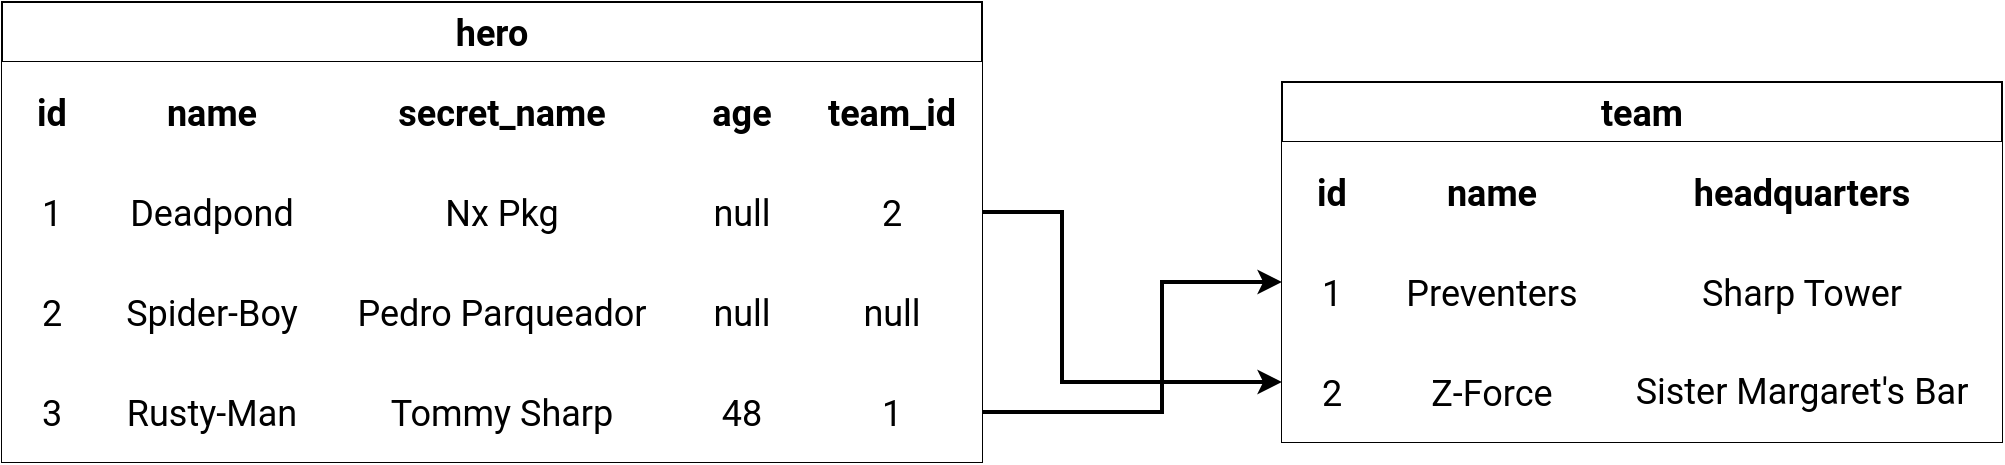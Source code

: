 <mxfile>
    <diagram id="objTApYHlBqCKos3M7rL" name="Page-1">
        <mxGraphModel dx="1239" dy="1167" grid="1" gridSize="10" guides="1" tooltips="1" connect="1" arrows="1" fold="1" page="1" pageScale="1" pageWidth="1920" pageHeight="1200" math="0" shadow="0">
            <root>
                <mxCell id="0"/>
                <mxCell id="1" parent="0"/>
                <mxCell id="13" value="&lt;font face=&quot;Roboto&quot; data-font-src=&quot;https://fonts.googleapis.com/css?family=Roboto&quot; style=&quot;font-size: 18px&quot;&gt;hero&lt;/font&gt;" style="shape=table;html=1;whiteSpace=wrap;startSize=30;container=1;collapsible=0;childLayout=tableLayout;fontStyle=1;align=center;fillColor=#FFFFFF;" parent="1" vertex="1">
                    <mxGeometry x="40" y="470" width="490" height="230" as="geometry"/>
                </mxCell>
                <mxCell id="14" value="" style="shape=partialRectangle;html=1;whiteSpace=wrap;collapsible=0;dropTarget=0;pointerEvents=0;fillColor=none;top=0;left=0;bottom=0;right=0;points=[[0,0.5],[1,0.5]];portConstraint=eastwest;" parent="13" vertex="1">
                    <mxGeometry y="30" width="490" height="50" as="geometry"/>
                </mxCell>
                <mxCell id="15" value="&lt;font style=&quot;font-size: 18px&quot; face=&quot;Roboto&quot; data-font-src=&quot;https://fonts.googleapis.com/css?family=Roboto&quot;&gt;&lt;b&gt;id&lt;/b&gt;&lt;/font&gt;" style="shape=partialRectangle;html=1;whiteSpace=wrap;connectable=0;fillColor=#FFFFFF;top=0;left=0;bottom=0;right=0;overflow=hidden;" parent="14" vertex="1">
                    <mxGeometry width="50" height="50" as="geometry"/>
                </mxCell>
                <mxCell id="16" value="&lt;font style=&quot;font-size: 18px&quot; face=&quot;Roboto&quot; data-font-src=&quot;https://fonts.googleapis.com/css?family=Roboto&quot;&gt;&lt;b&gt;name&lt;/b&gt;&lt;/font&gt;" style="shape=partialRectangle;html=1;whiteSpace=wrap;connectable=0;fillColor=#FFFFFF;top=0;left=0;bottom=0;right=0;overflow=hidden;" parent="14" vertex="1">
                    <mxGeometry x="50" width="110" height="50" as="geometry"/>
                </mxCell>
                <mxCell id="17" value="&lt;font style=&quot;font-size: 18px&quot; face=&quot;Roboto&quot; data-font-src=&quot;https://fonts.googleapis.com/css?family=Roboto&quot;&gt;&lt;b&gt;secret_name&lt;/b&gt;&lt;/font&gt;" style="shape=partialRectangle;html=1;whiteSpace=wrap;connectable=0;fillColor=#FFFFFF;top=0;left=0;bottom=0;right=0;overflow=hidden;" parent="14" vertex="1">
                    <mxGeometry x="160" width="180" height="50" as="geometry"/>
                </mxCell>
                <mxCell id="29" value="&lt;font style=&quot;font-size: 18px&quot; face=&quot;Roboto&quot; data-font-src=&quot;https://fonts.googleapis.com/css?family=Roboto&quot;&gt;&lt;b&gt;age&lt;/b&gt;&lt;/font&gt;" style="shape=partialRectangle;html=1;whiteSpace=wrap;connectable=0;fillColor=#FFFFFF;top=0;left=0;bottom=0;right=0;overflow=hidden;" parent="14" vertex="1">
                    <mxGeometry x="340" width="60" height="50" as="geometry"/>
                </mxCell>
                <mxCell id="32" value="&lt;font style=&quot;font-size: 18px&quot; face=&quot;Roboto&quot; data-font-src=&quot;https://fonts.googleapis.com/css?family=Roboto&quot;&gt;&lt;b&gt;team_id&lt;/b&gt;&lt;/font&gt;" style="shape=partialRectangle;html=1;whiteSpace=wrap;connectable=0;fillColor=#FFFFFF;top=0;left=0;bottom=0;right=0;overflow=hidden;" parent="14" vertex="1">
                    <mxGeometry x="400" width="90" height="50" as="geometry"/>
                </mxCell>
                <mxCell id="18" value="" style="shape=partialRectangle;html=1;whiteSpace=wrap;collapsible=0;dropTarget=0;pointerEvents=0;fillColor=none;top=0;left=0;bottom=0;right=0;points=[[0,0.5],[1,0.5]];portConstraint=eastwest;" parent="13" vertex="1">
                    <mxGeometry y="80" width="490" height="50" as="geometry"/>
                </mxCell>
                <mxCell id="19" value="&lt;span style=&quot;font-weight: normal&quot;&gt;&lt;font style=&quot;font-size: 18px&quot; face=&quot;Roboto&quot; data-font-src=&quot;https://fonts.googleapis.com/css?family=Roboto&quot;&gt;1&lt;/font&gt;&lt;/span&gt;" style="shape=partialRectangle;html=1;whiteSpace=wrap;connectable=0;fillColor=#FFFFFF;top=0;left=0;bottom=0;right=0;overflow=hidden;fontStyle=1" parent="18" vertex="1">
                    <mxGeometry width="50" height="50" as="geometry"/>
                </mxCell>
                <mxCell id="20" value="&lt;span style=&quot;font-family: &amp;#34;roboto&amp;#34; ; font-size: 18px&quot;&gt;Deadpond&lt;/span&gt;" style="shape=partialRectangle;html=1;whiteSpace=wrap;connectable=0;fillColor=#FFFFFF;top=0;left=0;bottom=0;right=0;overflow=hidden;" parent="18" vertex="1">
                    <mxGeometry x="50" width="110" height="50" as="geometry"/>
                </mxCell>
                <mxCell id="21" value="&lt;span style=&quot;font-family: &amp;#34;roboto&amp;#34; ; font-size: 18px&quot;&gt;Nx Pkg&lt;/span&gt;" style="shape=partialRectangle;html=1;whiteSpace=wrap;connectable=0;fillColor=#FFFFFF;top=0;left=0;bottom=0;right=0;overflow=hidden;" parent="18" vertex="1">
                    <mxGeometry x="160" width="180" height="50" as="geometry"/>
                </mxCell>
                <mxCell id="30" value="&lt;span style=&quot;font-family: &amp;#34;roboto&amp;#34; ; font-size: 18px&quot;&gt;null&lt;/span&gt;" style="shape=partialRectangle;html=1;whiteSpace=wrap;connectable=0;fillColor=#FFFFFF;top=0;left=0;bottom=0;right=0;overflow=hidden;" parent="18" vertex="1">
                    <mxGeometry x="340" width="60" height="50" as="geometry"/>
                </mxCell>
                <mxCell id="33" value="&lt;span style=&quot;font-family: &amp;#34;roboto&amp;#34; ; font-size: 18px&quot;&gt;2&lt;/span&gt;" style="shape=partialRectangle;html=1;whiteSpace=wrap;connectable=0;fillColor=#FFFFFF;top=0;left=0;bottom=0;right=0;overflow=hidden;" parent="18" vertex="1">
                    <mxGeometry x="400" width="90" height="50" as="geometry"/>
                </mxCell>
                <mxCell id="22" value="" style="shape=partialRectangle;html=1;whiteSpace=wrap;collapsible=0;dropTarget=0;pointerEvents=0;fillColor=none;top=0;left=0;bottom=0;right=0;points=[[0,0.5],[1,0.5]];portConstraint=eastwest;" parent="13" vertex="1">
                    <mxGeometry y="130" width="490" height="50" as="geometry"/>
                </mxCell>
                <mxCell id="23" value="&lt;span style=&quot;font-family: &amp;#34;roboto&amp;#34; ; font-size: 18px&quot;&gt;2&lt;/span&gt;" style="shape=partialRectangle;html=1;whiteSpace=wrap;connectable=0;fillColor=#FFFFFF;top=0;left=0;bottom=0;right=0;overflow=hidden;" parent="22" vertex="1">
                    <mxGeometry width="50" height="50" as="geometry"/>
                </mxCell>
                <mxCell id="24" value="&lt;span style=&quot;font-family: &amp;#34;roboto&amp;#34; ; font-size: 18px&quot;&gt;Spider-Boy&lt;/span&gt;" style="shape=partialRectangle;html=1;whiteSpace=wrap;connectable=0;fillColor=#FFFFFF;top=0;left=0;bottom=0;right=0;overflow=hidden;" parent="22" vertex="1">
                    <mxGeometry x="50" width="110" height="50" as="geometry"/>
                </mxCell>
                <mxCell id="25" value="&lt;span style=&quot;font-family: &amp;#34;roboto&amp;#34; ; font-size: 18px&quot;&gt;Pedro Parqueador&lt;/span&gt;" style="shape=partialRectangle;html=1;whiteSpace=wrap;connectable=0;fillColor=#FFFFFF;top=0;left=0;bottom=0;right=0;overflow=hidden;" parent="22" vertex="1">
                    <mxGeometry x="160" width="180" height="50" as="geometry"/>
                </mxCell>
                <mxCell id="31" value="&lt;span style=&quot;font-family: &amp;#34;roboto&amp;#34; ; font-size: 18px&quot;&gt;null&lt;/span&gt;" style="shape=partialRectangle;html=1;whiteSpace=wrap;connectable=0;fillColor=#FFFFFF;top=0;left=0;bottom=0;right=0;overflow=hidden;" parent="22" vertex="1">
                    <mxGeometry x="340" width="60" height="50" as="geometry"/>
                </mxCell>
                <mxCell id="34" value="&lt;span style=&quot;font-family: &amp;#34;roboto&amp;#34; ; font-size: 18px&quot;&gt;null&lt;/span&gt;" style="shape=partialRectangle;html=1;whiteSpace=wrap;connectable=0;fillColor=#FFFFFF;top=0;left=0;bottom=0;right=0;overflow=hidden;" parent="22" vertex="1">
                    <mxGeometry x="400" width="90" height="50" as="geometry"/>
                </mxCell>
                <mxCell id="35" style="shape=partialRectangle;html=1;whiteSpace=wrap;collapsible=0;dropTarget=0;pointerEvents=0;fillColor=none;top=0;left=0;bottom=0;right=0;points=[[0,0.5],[1,0.5]];portConstraint=eastwest;" parent="13" vertex="1">
                    <mxGeometry y="180" width="490" height="50" as="geometry"/>
                </mxCell>
                <mxCell id="36" value="&lt;span style=&quot;font-family: &amp;#34;roboto&amp;#34; ; font-size: 18px&quot;&gt;3&lt;/span&gt;" style="shape=partialRectangle;html=1;whiteSpace=wrap;connectable=0;fillColor=#FFFFFF;top=0;left=0;bottom=0;right=0;overflow=hidden;" parent="35" vertex="1">
                    <mxGeometry width="50" height="50" as="geometry"/>
                </mxCell>
                <mxCell id="37" value="&lt;span style=&quot;font-family: &amp;#34;roboto&amp;#34; ; font-size: 18px&quot;&gt;Rusty-Man&lt;/span&gt;" style="shape=partialRectangle;html=1;whiteSpace=wrap;connectable=0;fillColor=#FFFFFF;top=0;left=0;bottom=0;right=0;overflow=hidden;" parent="35" vertex="1">
                    <mxGeometry x="50" width="110" height="50" as="geometry"/>
                </mxCell>
                <mxCell id="38" value="&lt;span style=&quot;font-family: &amp;#34;roboto&amp;#34; ; font-size: 18px&quot;&gt;Tommy Sharp&lt;/span&gt;" style="shape=partialRectangle;html=1;whiteSpace=wrap;connectable=0;fillColor=#FFFFFF;top=0;left=0;bottom=0;right=0;overflow=hidden;" parent="35" vertex="1">
                    <mxGeometry x="160" width="180" height="50" as="geometry"/>
                </mxCell>
                <mxCell id="39" value="&lt;span style=&quot;font-family: &amp;#34;roboto&amp;#34; ; font-size: 18px&quot;&gt;48&lt;/span&gt;" style="shape=partialRectangle;html=1;whiteSpace=wrap;connectable=0;fillColor=#FFFFFF;top=0;left=0;bottom=0;right=0;overflow=hidden;" parent="35" vertex="1">
                    <mxGeometry x="340" width="60" height="50" as="geometry"/>
                </mxCell>
                <mxCell id="40" value="&lt;span style=&quot;font-family: &amp;#34;roboto&amp;#34; ; font-size: 18px&quot;&gt;1&lt;/span&gt;" style="shape=partialRectangle;html=1;whiteSpace=wrap;connectable=0;fillColor=#FFFFFF;top=0;left=0;bottom=0;right=0;overflow=hidden;" parent="35" vertex="1">
                    <mxGeometry x="400" width="90" height="50" as="geometry"/>
                </mxCell>
                <mxCell id="41" value="&lt;font face=&quot;Roboto&quot; data-font-src=&quot;https://fonts.googleapis.com/css?family=Roboto&quot; style=&quot;font-size: 18px&quot;&gt;team&lt;/font&gt;" style="shape=table;html=1;whiteSpace=wrap;startSize=30;container=1;collapsible=0;childLayout=tableLayout;fontStyle=1;align=center;fillColor=#FFFFFF;" parent="1" vertex="1">
                    <mxGeometry x="680" y="510" width="360" height="180" as="geometry"/>
                </mxCell>
                <mxCell id="42" value="" style="shape=partialRectangle;html=1;whiteSpace=wrap;collapsible=0;dropTarget=0;pointerEvents=0;fillColor=none;top=0;left=0;bottom=0;right=0;points=[[0,0.5],[1,0.5]];portConstraint=eastwest;" parent="41" vertex="1">
                    <mxGeometry y="30" width="360" height="50" as="geometry"/>
                </mxCell>
                <mxCell id="43" value="&lt;font style=&quot;font-size: 18px&quot; face=&quot;Roboto&quot; data-font-src=&quot;https://fonts.googleapis.com/css?family=Roboto&quot;&gt;&lt;b&gt;id&lt;/b&gt;&lt;/font&gt;" style="shape=partialRectangle;html=1;whiteSpace=wrap;connectable=0;fillColor=#FFFFFF;top=0;left=0;bottom=0;right=0;overflow=hidden;" parent="42" vertex="1">
                    <mxGeometry width="50" height="50" as="geometry"/>
                </mxCell>
                <mxCell id="44" value="&lt;font style=&quot;font-size: 18px&quot; face=&quot;Roboto&quot; data-font-src=&quot;https://fonts.googleapis.com/css?family=Roboto&quot;&gt;&lt;b&gt;name&lt;/b&gt;&lt;/font&gt;" style="shape=partialRectangle;html=1;whiteSpace=wrap;connectable=0;top=0;left=0;bottom=0;right=0;overflow=hidden;" parent="42" vertex="1">
                    <mxGeometry x="50" width="110" height="50" as="geometry"/>
                </mxCell>
                <mxCell id="45" value="&lt;font style=&quot;font-size: 18px&quot; face=&quot;Roboto&quot; data-font-src=&quot;https://fonts.googleapis.com/css?family=Roboto&quot;&gt;&lt;b&gt;headquarters&lt;/b&gt;&lt;/font&gt;" style="shape=partialRectangle;html=1;whiteSpace=wrap;connectable=0;top=0;left=0;bottom=0;right=0;overflow=hidden;" parent="42" vertex="1">
                    <mxGeometry x="160" width="200" height="50" as="geometry"/>
                </mxCell>
                <mxCell id="48" value="" style="shape=partialRectangle;html=1;whiteSpace=wrap;collapsible=0;dropTarget=0;pointerEvents=0;fillColor=none;top=0;left=0;bottom=0;right=0;points=[[0,0.5],[1,0.5]];portConstraint=eastwest;" parent="41" vertex="1">
                    <mxGeometry y="80" width="360" height="50" as="geometry"/>
                </mxCell>
                <mxCell id="49" value="&lt;span style=&quot;font-weight: normal&quot;&gt;&lt;font style=&quot;font-size: 18px&quot; face=&quot;Roboto&quot; data-font-src=&quot;https://fonts.googleapis.com/css?family=Roboto&quot;&gt;1&lt;/font&gt;&lt;/span&gt;" style="shape=partialRectangle;html=1;whiteSpace=wrap;connectable=0;top=0;left=0;bottom=0;right=0;overflow=hidden;fontStyle=1" parent="48" vertex="1">
                    <mxGeometry width="50" height="50" as="geometry"/>
                </mxCell>
                <mxCell id="50" value="&lt;span style=&quot;font-family: &amp;#34;roboto&amp;#34; ; font-size: 18px&quot;&gt;Preventers&lt;/span&gt;" style="shape=partialRectangle;html=1;whiteSpace=wrap;connectable=0;top=0;left=0;bottom=0;right=0;overflow=hidden;" parent="48" vertex="1">
                    <mxGeometry x="50" width="110" height="50" as="geometry"/>
                </mxCell>
                <mxCell id="51" value="&lt;font face=&quot;roboto&quot;&gt;&lt;span style=&quot;font-size: 18px&quot;&gt;Sharp Tower&lt;/span&gt;&lt;/font&gt;" style="shape=partialRectangle;html=1;whiteSpace=wrap;connectable=0;top=0;left=0;bottom=0;right=0;overflow=hidden;" parent="48" vertex="1">
                    <mxGeometry x="160" width="200" height="50" as="geometry"/>
                </mxCell>
                <mxCell id="54" value="" style="shape=partialRectangle;html=1;whiteSpace=wrap;collapsible=0;dropTarget=0;pointerEvents=0;fillColor=none;top=0;left=0;bottom=0;right=0;points=[[0,0.5],[1,0.5]];portConstraint=eastwest;" parent="41" vertex="1">
                    <mxGeometry y="130" width="360" height="50" as="geometry"/>
                </mxCell>
                <mxCell id="55" value="&lt;span style=&quot;font-family: &amp;#34;roboto&amp;#34; ; font-size: 18px&quot;&gt;2&lt;/span&gt;" style="shape=partialRectangle;html=1;whiteSpace=wrap;connectable=0;top=0;left=0;bottom=0;right=0;overflow=hidden;" parent="54" vertex="1">
                    <mxGeometry width="50" height="50" as="geometry"/>
                </mxCell>
                <mxCell id="56" value="&lt;span style=&quot;font-family: &amp;#34;roboto&amp;#34; ; font-size: 18px&quot;&gt;Z-Force&lt;/span&gt;" style="shape=partialRectangle;html=1;whiteSpace=wrap;connectable=0;top=0;left=0;bottom=0;right=0;overflow=hidden;" parent="54" vertex="1">
                    <mxGeometry x="50" width="110" height="50" as="geometry"/>
                </mxCell>
                <mxCell id="57" value="&lt;p style=&quot;background-color: rgb(255 , 255 , 255) ; line-height: 19px&quot;&gt;&lt;font face=&quot;Roboto&quot; data-font-src=&quot;https://fonts.googleapis.com/css?family=Roboto&quot; style=&quot;font-size: 18px&quot;&gt;Sister Margaret's Bar&lt;/font&gt;&lt;/p&gt;" style="shape=partialRectangle;html=1;whiteSpace=wrap;connectable=0;top=0;left=0;bottom=0;right=0;overflow=hidden;" parent="54" vertex="1">
                    <mxGeometry x="160" width="200" height="50" as="geometry"/>
                </mxCell>
                <mxCell id="66" style="edgeStyle=orthogonalEdgeStyle;rounded=0;orthogonalLoop=1;jettySize=auto;html=1;exitX=1;exitY=0.5;exitDx=0;exitDy=0;strokeWidth=2;" parent="1" source="18" target="54" edge="1">
                    <mxGeometry relative="1" as="geometry">
                        <mxPoint x="620" y="730" as="targetPoint"/>
                        <Array as="points">
                            <mxPoint x="570" y="575"/>
                            <mxPoint x="570" y="660"/>
                        </Array>
                    </mxGeometry>
                </mxCell>
                <mxCell id="68" style="edgeStyle=orthogonalEdgeStyle;rounded=0;orthogonalLoop=1;jettySize=auto;html=1;exitX=1;exitY=0.5;exitDx=0;exitDy=0;strokeWidth=2;" parent="1" source="35" target="48" edge="1">
                    <mxGeometry relative="1" as="geometry">
                        <mxPoint x="600" y="520" as="targetPoint"/>
                        <Array as="points">
                            <mxPoint x="620" y="675"/>
                            <mxPoint x="620" y="610"/>
                        </Array>
                    </mxGeometry>
                </mxCell>
            </root>
        </mxGraphModel>
    </diagram>
</mxfile>
